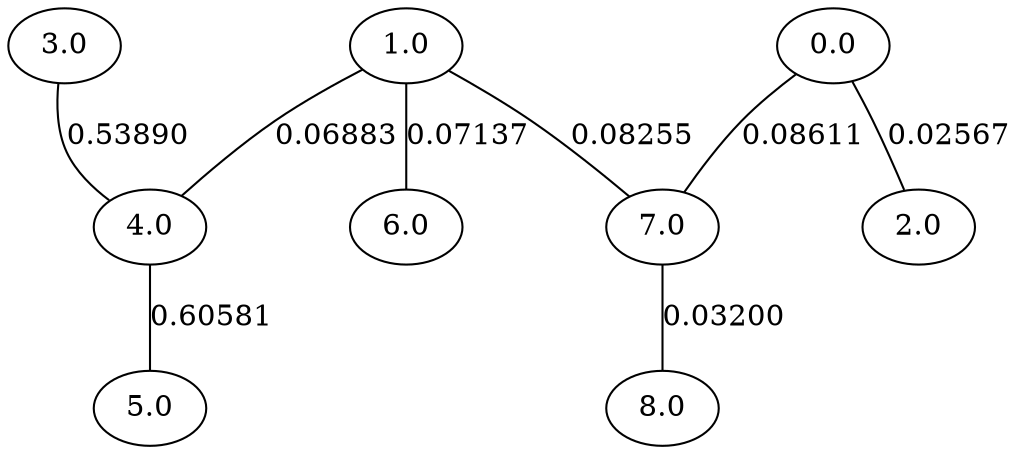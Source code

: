 graph span{    4.0 -- 5.0 [label=0.60581]    3.0 -- 4.0 [label=0.53890]    0.0 -- 7.0 [label=0.08611]    1.0 -- 7.0 [label=0.08255]    1.0 -- 6.0 [label=0.07137]    1.0 -- 4.0 [label=0.06883]    7.0 -- 8.0 [label=0.03200]    0.0 -- 2.0 [label=0.02567]}